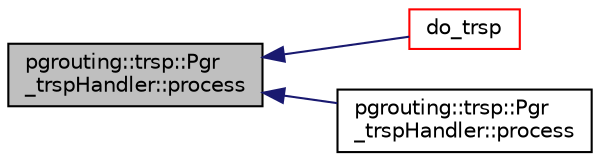 digraph "pgrouting::trsp::Pgr_trspHandler::process"
{
  edge [fontname="Helvetica",fontsize="10",labelfontname="Helvetica",labelfontsize="10"];
  node [fontname="Helvetica",fontsize="10",shape=record];
  rankdir="LR";
  Node1 [label="pgrouting::trsp::Pgr\l_trspHandler::process",height=0.2,width=0.4,color="black", fillcolor="grey75", style="filled" fontcolor="black"];
  Node1 -> Node2 [dir="back",color="midnightblue",fontsize="10",style="solid",fontname="Helvetica"];
  Node2 [label="do_trsp",height=0.2,width=0.4,color="red", fillcolor="white", style="filled",URL="$trsp__driver_8h.html#add2f6bfeba454f45dc4c47d13723563c"];
  Node1 -> Node3 [dir="back",color="midnightblue",fontsize="10",style="solid",fontname="Helvetica"];
  Node3 [label="pgrouting::trsp::Pgr\l_trspHandler::process",height=0.2,width=0.4,color="black", fillcolor="white", style="filled",URL="$classpgrouting_1_1trsp_1_1Pgr__trspHandler.html#aa9906883b4fdee00762ac1866329d0c2",tooltip="process "];
}

